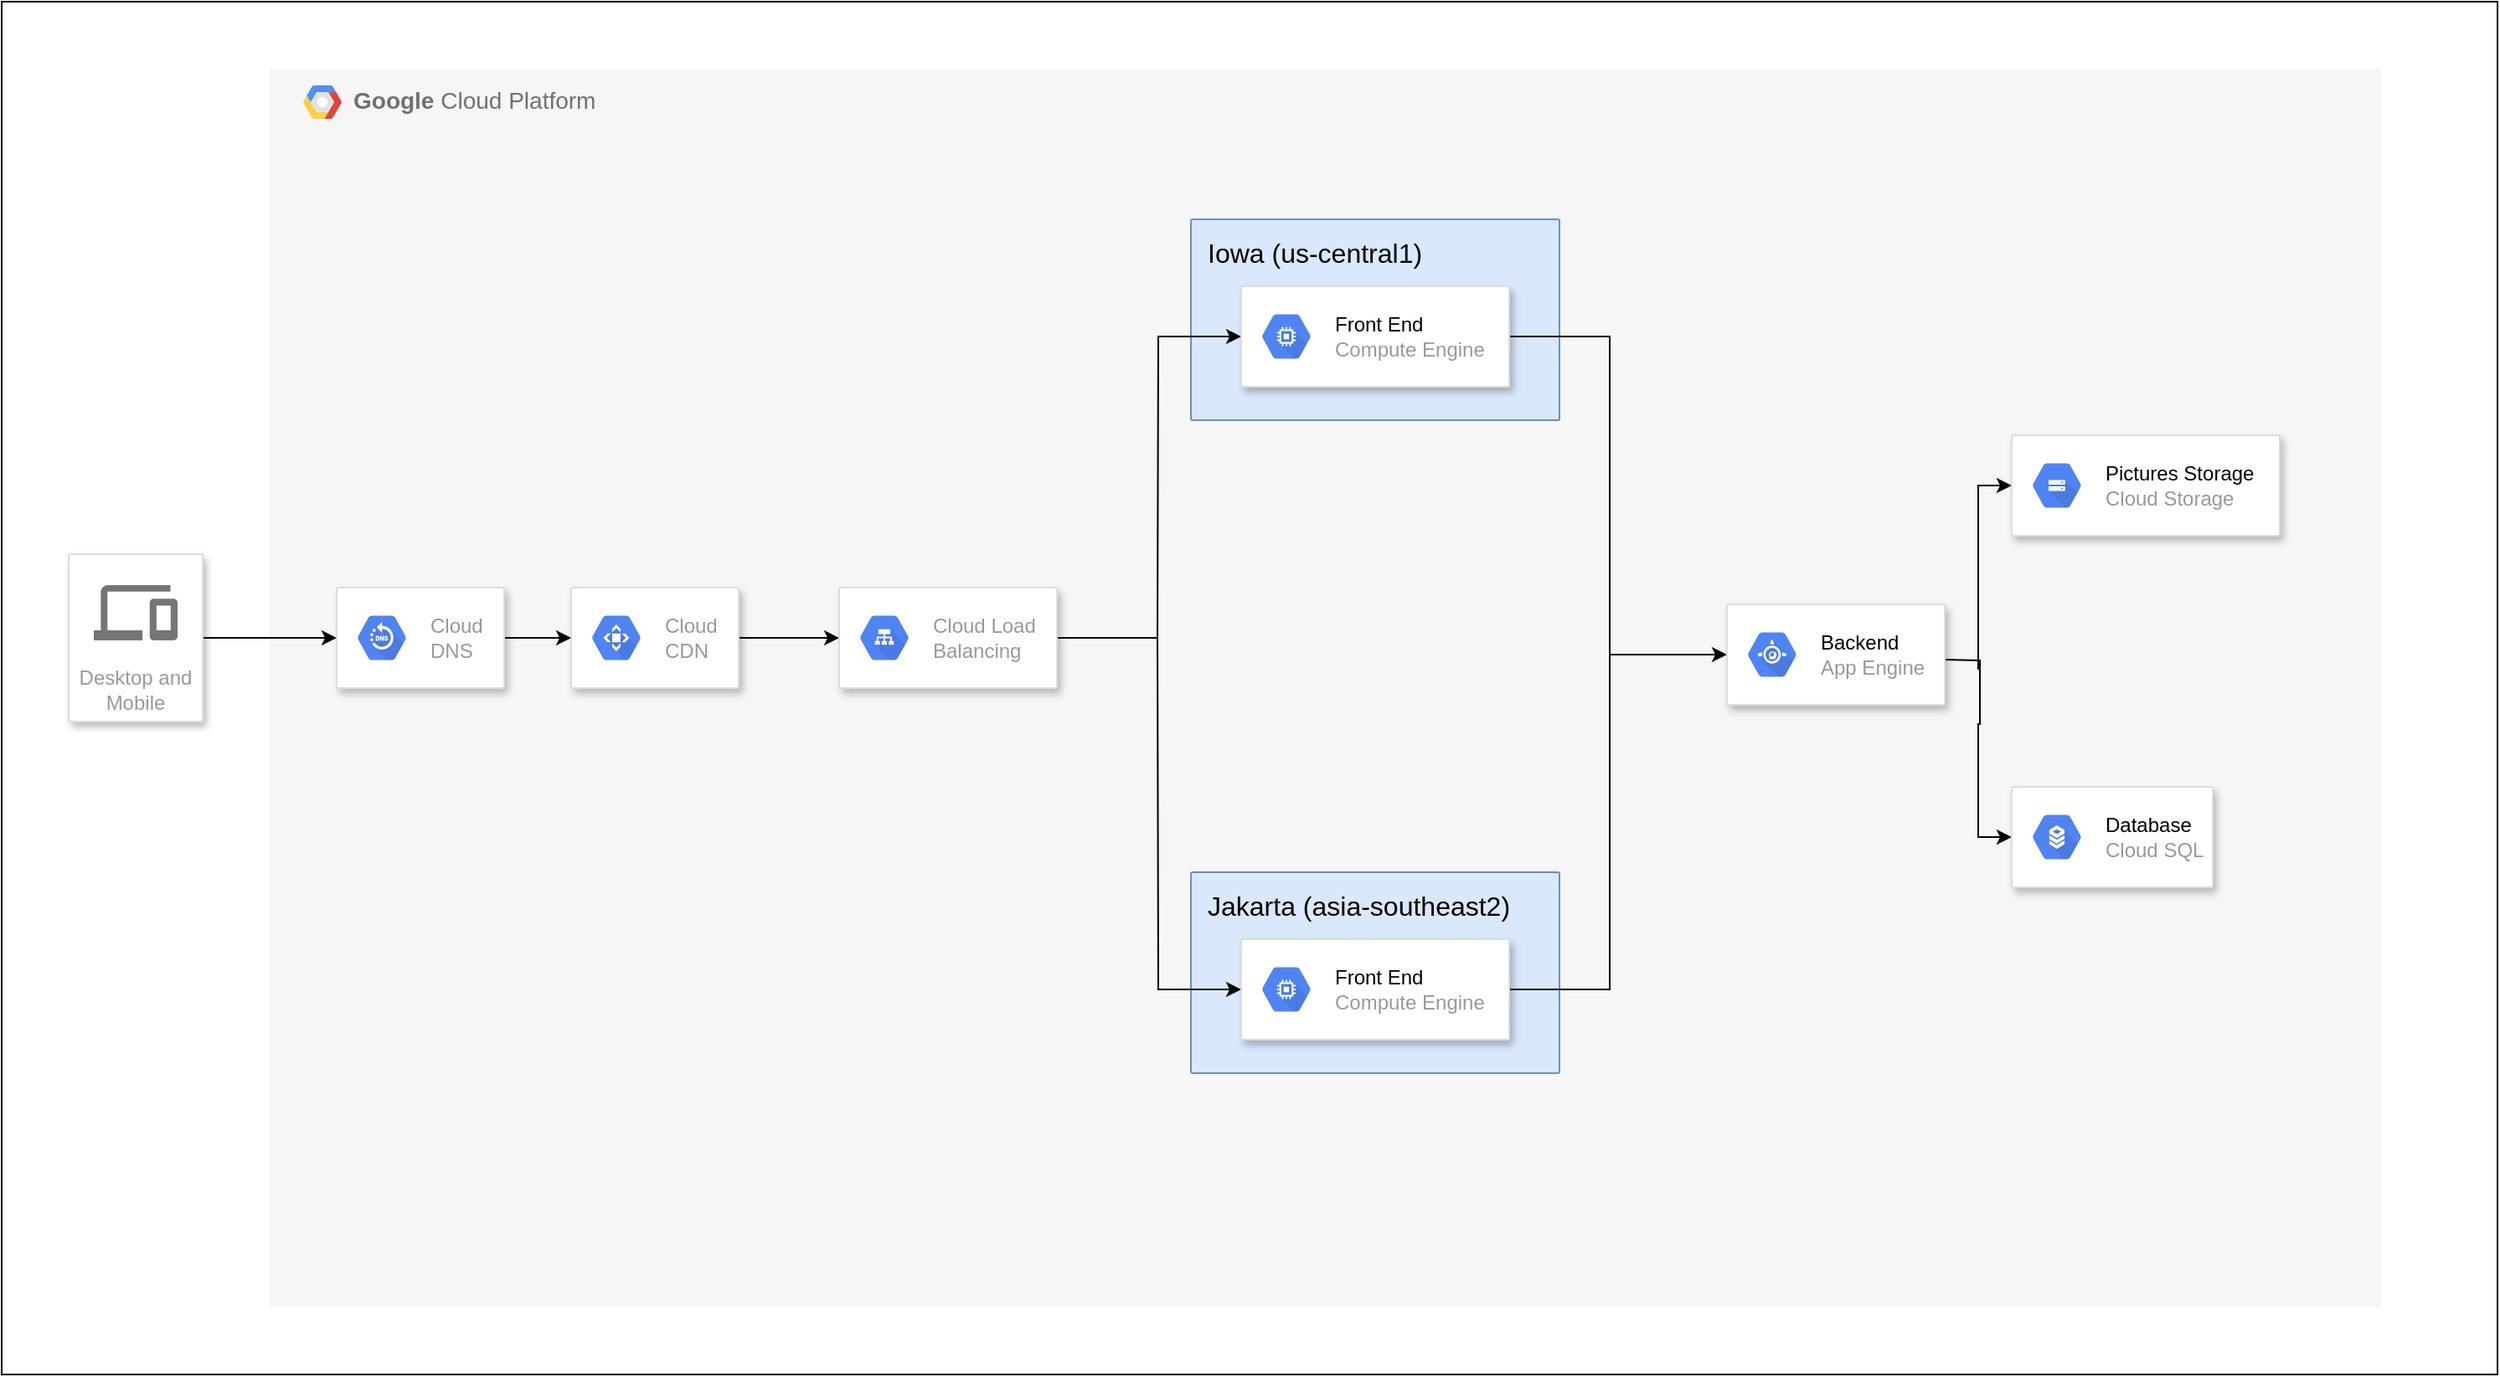 <mxfile version="13.5.9" type="github">
  <diagram id="weNBgwcYx8ecrBiPvth0" name="Page-1">
    <mxGraphModel dx="2905" dy="890" grid="1" gridSize="10" guides="1" tooltips="1" connect="1" arrows="1" fold="1" page="1" pageScale="1" pageWidth="1169" pageHeight="827" math="0" shadow="0">
      <root>
        <mxCell id="0" />
        <mxCell id="1" parent="0" />
        <mxCell id="2ERtkMEa5rnf8xHtYOGq-56" value="" style="rounded=0;whiteSpace=wrap;html=1;" parent="1" vertex="1">
          <mxGeometry x="-310" y="20" width="1490" height="820" as="geometry" />
        </mxCell>
        <mxCell id="2ERtkMEa5rnf8xHtYOGq-53" value="&lt;b&gt;Google &lt;/b&gt;Cloud Platform" style="fillColor=#F6F6F6;strokeColor=none;shadow=0;gradientColor=none;fontSize=14;align=left;spacing=10;fontColor=#717171;9E9E9E;verticalAlign=top;spacingTop=-4;fontStyle=0;spacingLeft=40;html=1;" parent="1" vertex="1">
          <mxGeometry x="-150" y="60" width="1260" height="740" as="geometry" />
        </mxCell>
        <mxCell id="2ERtkMEa5rnf8xHtYOGq-54" value="" style="shape=mxgraph.gcp2.google_cloud_platform;fillColor=#F6F6F6;strokeColor=none;shadow=0;gradientColor=none;" parent="2ERtkMEa5rnf8xHtYOGq-53" vertex="1">
          <mxGeometry width="23" height="20" relative="1" as="geometry">
            <mxPoint x="20" y="10" as="offset" />
          </mxGeometry>
        </mxCell>
        <mxCell id="2ERtkMEa5rnf8xHtYOGq-32" value="&lt;font style=&quot;font-size: 16px&quot;&gt;Iowa (us-central1)&lt;/font&gt;" style="points=[[0,0,0],[0.25,0,0],[0.5,0,0],[0.75,0,0],[1,0,0],[1,0.25,0],[1,0.5,0],[1,0.75,0],[1,1,0],[0.75,1,0],[0.5,1,0],[0.25,1,0],[0,1,0],[0,0.75,0],[0,0.5,0],[0,0.25,0]];rounded=1;absoluteArcSize=1;arcSize=2;html=1;strokeColor=#6c8ebf;shadow=0;dashed=0;fontSize=12;align=left;verticalAlign=top;spacing=10;spacingTop=-4;fillColor=#dae8fc;container=0;" parent="1" vertex="1">
          <mxGeometry width="220" height="120" relative="1" as="geometry">
            <mxPoint x="400" y="150" as="offset" />
          </mxGeometry>
        </mxCell>
        <mxCell id="2ERtkMEa5rnf8xHtYOGq-20" style="edgeStyle=orthogonalEdgeStyle;rounded=0;orthogonalLoop=1;jettySize=auto;html=1;startArrow=none;startFill=0;endArrow=classic;endFill=1;" parent="1" source="2ERtkMEa5rnf8xHtYOGq-1" edge="1">
          <mxGeometry relative="1" as="geometry">
            <mxPoint x="720" y="410" as="targetPoint" />
            <Array as="points">
              <mxPoint x="650" y="220" />
              <mxPoint x="650" y="410" />
            </Array>
          </mxGeometry>
        </mxCell>
        <mxCell id="2ERtkMEa5rnf8xHtYOGq-38" style="edgeStyle=orthogonalEdgeStyle;rounded=0;orthogonalLoop=1;jettySize=auto;html=1;startArrow=classic;startFill=1;endArrow=none;endFill=0;" parent="1" source="2ERtkMEa5rnf8xHtYOGq-1" edge="1">
          <mxGeometry relative="1" as="geometry">
            <mxPoint x="380" y="400" as="targetPoint" />
          </mxGeometry>
        </mxCell>
        <mxCell id="2ERtkMEa5rnf8xHtYOGq-1" value="" style="strokeColor=#dddddd;shadow=1;strokeWidth=1;rounded=1;absoluteArcSize=1;arcSize=2;" parent="1" vertex="1">
          <mxGeometry x="430" y="190" width="160" height="60" as="geometry" />
        </mxCell>
        <mxCell id="2ERtkMEa5rnf8xHtYOGq-2" value="&lt;font color=&quot;#000000&quot;&gt;Front End&lt;/font&gt;&lt;br&gt;Compute Engine" style="dashed=0;connectable=0;html=1;fillColor=#5184F3;strokeColor=none;shape=mxgraph.gcp2.hexIcon;prIcon=compute_engine;part=1;labelPosition=right;verticalLabelPosition=middle;align=left;verticalAlign=middle;spacingLeft=5;fontColor=#999999;fontSize=12;" parent="2ERtkMEa5rnf8xHtYOGq-1" vertex="1">
          <mxGeometry y="0.5" width="44" height="39" relative="1" as="geometry">
            <mxPoint x="5" y="-19.5" as="offset" />
          </mxGeometry>
        </mxCell>
        <mxCell id="EWp0ejTOjwZ_WZOmdZz5-7" style="edgeStyle=orthogonalEdgeStyle;rounded=0;orthogonalLoop=1;jettySize=auto;html=1;entryX=0;entryY=0.5;entryDx=0;entryDy=0;" edge="1" parent="1" target="2ERtkMEa5rnf8xHtYOGq-50">
          <mxGeometry relative="1" as="geometry">
            <mxPoint x="850" y="413" as="sourcePoint" />
          </mxGeometry>
        </mxCell>
        <mxCell id="2ERtkMEa5rnf8xHtYOGq-39" style="edgeStyle=orthogonalEdgeStyle;rounded=0;orthogonalLoop=1;jettySize=auto;html=1;startArrow=none;startFill=0;endArrow=none;endFill=0;exitX=1;exitY=0.5;exitDx=0;exitDy=0;" parent="1" source="EWp0ejTOjwZ_WZOmdZz5-19" edge="1">
          <mxGeometry relative="1" as="geometry">
            <mxPoint x="380" y="400" as="targetPoint" />
            <mxPoint x="350" y="400" as="sourcePoint" />
          </mxGeometry>
        </mxCell>
        <mxCell id="EWp0ejTOjwZ_WZOmdZz5-18" style="edgeStyle=orthogonalEdgeStyle;rounded=0;orthogonalLoop=1;jettySize=auto;html=1;startArrow=none;startFill=0;endArrow=classic;endFill=1;" edge="1" parent="1" source="2ERtkMEa5rnf8xHtYOGq-18" target="EWp0ejTOjwZ_WZOmdZz5-13">
          <mxGeometry relative="1" as="geometry" />
        </mxCell>
        <mxCell id="2ERtkMEa5rnf8xHtYOGq-18" value="Desktop and Mobile" style="strokeColor=#dddddd;shadow=1;strokeWidth=1;rounded=1;absoluteArcSize=1;arcSize=2;labelPosition=center;verticalLabelPosition=middle;align=center;verticalAlign=bottom;spacingLeft=0;fontColor=#999999;fontSize=12;whiteSpace=wrap;spacingBottom=2;" parent="1" vertex="1">
          <mxGeometry x="-270" y="350" width="80" height="100" as="geometry" />
        </mxCell>
        <mxCell id="2ERtkMEa5rnf8xHtYOGq-19" value="" style="dashed=0;connectable=0;html=1;fillColor=#757575;strokeColor=none;shape=mxgraph.gcp2.desktop_and_mobile;part=1;" parent="2ERtkMEa5rnf8xHtYOGq-18" vertex="1">
          <mxGeometry x="0.5" width="50" height="33" relative="1" as="geometry">
            <mxPoint x="-25" y="18.5" as="offset" />
          </mxGeometry>
        </mxCell>
        <mxCell id="2ERtkMEa5rnf8xHtYOGq-40" value="&lt;font style=&quot;font-size: 16px&quot;&gt;Jakarta (asia-southeast2)&lt;/font&gt;" style="points=[[0,0,0],[0.25,0,0],[0.5,0,0],[0.75,0,0],[1,0,0],[1,0.25,0],[1,0.5,0],[1,0.75,0],[1,1,0],[0.75,1,0],[0.5,1,0],[0.25,1,0],[0,1,0],[0,0.75,0],[0,0.5,0],[0,0.25,0]];rounded=1;absoluteArcSize=1;arcSize=2;html=1;strokeColor=#6c8ebf;shadow=0;dashed=0;fontSize=12;align=left;verticalAlign=top;spacing=10;spacingTop=-4;fillColor=#dae8fc;container=0;" parent="1" vertex="1">
          <mxGeometry width="220" height="120" relative="1" as="geometry">
            <mxPoint x="400" y="540" as="offset" />
          </mxGeometry>
        </mxCell>
        <mxCell id="2ERtkMEa5rnf8xHtYOGq-52" style="edgeStyle=orthogonalEdgeStyle;rounded=0;orthogonalLoop=1;jettySize=auto;html=1;startArrow=classic;startFill=1;endArrow=none;endFill=0;" parent="1" source="2ERtkMEa5rnf8xHtYOGq-42" edge="1">
          <mxGeometry relative="1" as="geometry">
            <mxPoint x="380" y="400" as="targetPoint" />
          </mxGeometry>
        </mxCell>
        <mxCell id="EWp0ejTOjwZ_WZOmdZz5-1" style="edgeStyle=orthogonalEdgeStyle;rounded=0;orthogonalLoop=1;jettySize=auto;html=1;endArrow=none;endFill=0;" edge="1" parent="1" source="2ERtkMEa5rnf8xHtYOGq-42">
          <mxGeometry relative="1" as="geometry">
            <mxPoint x="670" y="410" as="targetPoint" />
            <Array as="points">
              <mxPoint x="650" y="610" />
              <mxPoint x="650" y="410" />
            </Array>
          </mxGeometry>
        </mxCell>
        <mxCell id="2ERtkMEa5rnf8xHtYOGq-42" value="" style="strokeColor=#dddddd;shadow=1;strokeWidth=1;rounded=1;absoluteArcSize=1;arcSize=2;" parent="1" vertex="1">
          <mxGeometry x="430" y="580" width="160" height="60" as="geometry" />
        </mxCell>
        <mxCell id="2ERtkMEa5rnf8xHtYOGq-43" value="&lt;font color=&quot;#000000&quot;&gt;Front End&lt;/font&gt;&lt;br&gt;Compute Engine" style="dashed=0;connectable=0;html=1;fillColor=#5184F3;strokeColor=none;shape=mxgraph.gcp2.hexIcon;prIcon=compute_engine;part=1;labelPosition=right;verticalLabelPosition=middle;align=left;verticalAlign=middle;spacingLeft=5;fontColor=#999999;fontSize=12;" parent="2ERtkMEa5rnf8xHtYOGq-42" vertex="1">
          <mxGeometry y="0.5" width="44" height="39" relative="1" as="geometry">
            <mxPoint x="5" y="-19.5" as="offset" />
          </mxGeometry>
        </mxCell>
        <mxCell id="EWp0ejTOjwZ_WZOmdZz5-8" style="edgeStyle=orthogonalEdgeStyle;rounded=0;orthogonalLoop=1;jettySize=auto;html=1;endArrow=none;endFill=0;startArrow=classic;startFill=1;" edge="1" parent="1" source="2ERtkMEa5rnf8xHtYOGq-48">
          <mxGeometry relative="1" as="geometry">
            <mxPoint x="870" y="419" as="targetPoint" />
          </mxGeometry>
        </mxCell>
        <mxCell id="2ERtkMEa5rnf8xHtYOGq-48" value="" style="strokeColor=#dddddd;shadow=1;strokeWidth=1;rounded=1;absoluteArcSize=1;arcSize=2;" parent="1" vertex="1">
          <mxGeometry x="890" y="279" width="160" height="60" as="geometry" />
        </mxCell>
        <mxCell id="2ERtkMEa5rnf8xHtYOGq-49" value="&lt;font color=&quot;#000000&quot;&gt;Pictures Storage&lt;/font&gt;&lt;br&gt;Cloud Storage" style="dashed=0;connectable=0;html=1;fillColor=#5184F3;strokeColor=none;shape=mxgraph.gcp2.hexIcon;prIcon=cloud_storage;part=1;labelPosition=right;verticalLabelPosition=middle;align=left;verticalAlign=middle;spacingLeft=5;fontColor=#999999;fontSize=12;" parent="2ERtkMEa5rnf8xHtYOGq-48" vertex="1">
          <mxGeometry y="0.5" width="44" height="39" relative="1" as="geometry">
            <mxPoint x="5" y="-19.5" as="offset" />
          </mxGeometry>
        </mxCell>
        <mxCell id="2ERtkMEa5rnf8xHtYOGq-50" value="" style="strokeColor=#dddddd;shadow=1;strokeWidth=1;rounded=1;absoluteArcSize=1;arcSize=2;" parent="1" vertex="1">
          <mxGeometry x="890" y="489" width="120" height="60" as="geometry" />
        </mxCell>
        <mxCell id="2ERtkMEa5rnf8xHtYOGq-51" value="&lt;font color=&quot;#000000&quot;&gt;Database&lt;/font&gt;&lt;br&gt;Cloud SQL" style="dashed=0;connectable=0;html=1;fillColor=#5184F3;strokeColor=none;shape=mxgraph.gcp2.hexIcon;prIcon=cloud_sql;part=1;labelPosition=right;verticalLabelPosition=middle;align=left;verticalAlign=middle;spacingLeft=5;fontColor=#999999;fontSize=12;" parent="2ERtkMEa5rnf8xHtYOGq-50" vertex="1">
          <mxGeometry y="0.5" width="44" height="39" relative="1" as="geometry">
            <mxPoint x="5" y="-19.5" as="offset" />
          </mxGeometry>
        </mxCell>
        <mxCell id="EWp0ejTOjwZ_WZOmdZz5-9" value="" style="strokeColor=#dddddd;shadow=1;strokeWidth=1;rounded=1;absoluteArcSize=1;arcSize=2;" vertex="1" parent="1">
          <mxGeometry x="720" y="380" width="130" height="60" as="geometry" />
        </mxCell>
        <mxCell id="EWp0ejTOjwZ_WZOmdZz5-10" value="&lt;font color=&quot;#000000&quot;&gt;Backend&lt;/font&gt;&lt;br&gt;App Engine" style="dashed=0;connectable=0;html=1;fillColor=#5184F3;strokeColor=none;shape=mxgraph.gcp2.hexIcon;prIcon=app_engine;part=1;labelPosition=right;verticalLabelPosition=middle;align=left;verticalAlign=middle;spacingLeft=5;fontColor=#999999;fontSize=12;" vertex="1" parent="EWp0ejTOjwZ_WZOmdZz5-9">
          <mxGeometry y="0.5" width="44" height="39" relative="1" as="geometry">
            <mxPoint x="5" y="-19.5" as="offset" />
          </mxGeometry>
        </mxCell>
        <mxCell id="EWp0ejTOjwZ_WZOmdZz5-15" style="edgeStyle=orthogonalEdgeStyle;rounded=0;orthogonalLoop=1;jettySize=auto;html=1;entryX=0;entryY=0.5;entryDx=0;entryDy=0;startArrow=none;startFill=0;endArrow=classic;endFill=1;" edge="1" parent="1" source="EWp0ejTOjwZ_WZOmdZz5-11" target="EWp0ejTOjwZ_WZOmdZz5-19">
          <mxGeometry relative="1" as="geometry">
            <mxPoint x="170" y="400" as="targetPoint" />
          </mxGeometry>
        </mxCell>
        <mxCell id="EWp0ejTOjwZ_WZOmdZz5-11" value="" style="strokeColor=#dddddd;shadow=1;strokeWidth=1;rounded=1;absoluteArcSize=1;arcSize=2;" vertex="1" parent="1">
          <mxGeometry x="30" y="370" width="100" height="60" as="geometry" />
        </mxCell>
        <mxCell id="EWp0ejTOjwZ_WZOmdZz5-12" value="Cloud &#xa;CDN" style="dashed=0;connectable=0;html=1;fillColor=#5184F3;strokeColor=none;shape=mxgraph.gcp2.hexIcon;prIcon=cloud_cdn;part=1;labelPosition=right;verticalLabelPosition=middle;align=left;verticalAlign=middle;spacingLeft=5;fontColor=#999999;fontSize=12;" vertex="1" parent="EWp0ejTOjwZ_WZOmdZz5-11">
          <mxGeometry y="0.5" width="44" height="39" relative="1" as="geometry">
            <mxPoint x="5" y="-19.5" as="offset" />
          </mxGeometry>
        </mxCell>
        <mxCell id="EWp0ejTOjwZ_WZOmdZz5-17" style="edgeStyle=orthogonalEdgeStyle;rounded=0;orthogonalLoop=1;jettySize=auto;html=1;startArrow=none;startFill=0;endArrow=classic;endFill=1;" edge="1" parent="1" source="EWp0ejTOjwZ_WZOmdZz5-13" target="EWp0ejTOjwZ_WZOmdZz5-11">
          <mxGeometry relative="1" as="geometry" />
        </mxCell>
        <mxCell id="EWp0ejTOjwZ_WZOmdZz5-13" value="" style="strokeColor=#dddddd;shadow=1;strokeWidth=1;rounded=1;absoluteArcSize=1;arcSize=2;" vertex="1" parent="1">
          <mxGeometry x="-110" y="370" width="100" height="60" as="geometry" />
        </mxCell>
        <mxCell id="EWp0ejTOjwZ_WZOmdZz5-14" value="Cloud &#xa;DNS" style="dashed=0;connectable=0;html=1;fillColor=#5184F3;strokeColor=none;shape=mxgraph.gcp2.hexIcon;prIcon=cloud_dns;part=1;labelPosition=right;verticalLabelPosition=middle;align=left;verticalAlign=middle;spacingLeft=5;fontColor=#999999;fontSize=12;" vertex="1" parent="EWp0ejTOjwZ_WZOmdZz5-13">
          <mxGeometry y="0.5" width="44" height="39" relative="1" as="geometry">
            <mxPoint x="5" y="-19.5" as="offset" />
          </mxGeometry>
        </mxCell>
        <mxCell id="EWp0ejTOjwZ_WZOmdZz5-19" value="" style="strokeColor=#dddddd;shadow=1;strokeWidth=1;rounded=1;absoluteArcSize=1;arcSize=2;" vertex="1" parent="1">
          <mxGeometry x="190" y="370" width="130" height="60" as="geometry" />
        </mxCell>
        <mxCell id="EWp0ejTOjwZ_WZOmdZz5-20" value="Cloud Load&#xa;Balancing" style="dashed=0;connectable=0;html=1;fillColor=#5184F3;strokeColor=none;shape=mxgraph.gcp2.hexIcon;prIcon=cloud_load_balancing;part=1;labelPosition=right;verticalLabelPosition=middle;align=left;verticalAlign=middle;spacingLeft=5;fontColor=#999999;fontSize=12;" vertex="1" parent="EWp0ejTOjwZ_WZOmdZz5-19">
          <mxGeometry y="0.5" width="44" height="39" relative="1" as="geometry">
            <mxPoint x="5" y="-19.5" as="offset" />
          </mxGeometry>
        </mxCell>
      </root>
    </mxGraphModel>
  </diagram>
</mxfile>
